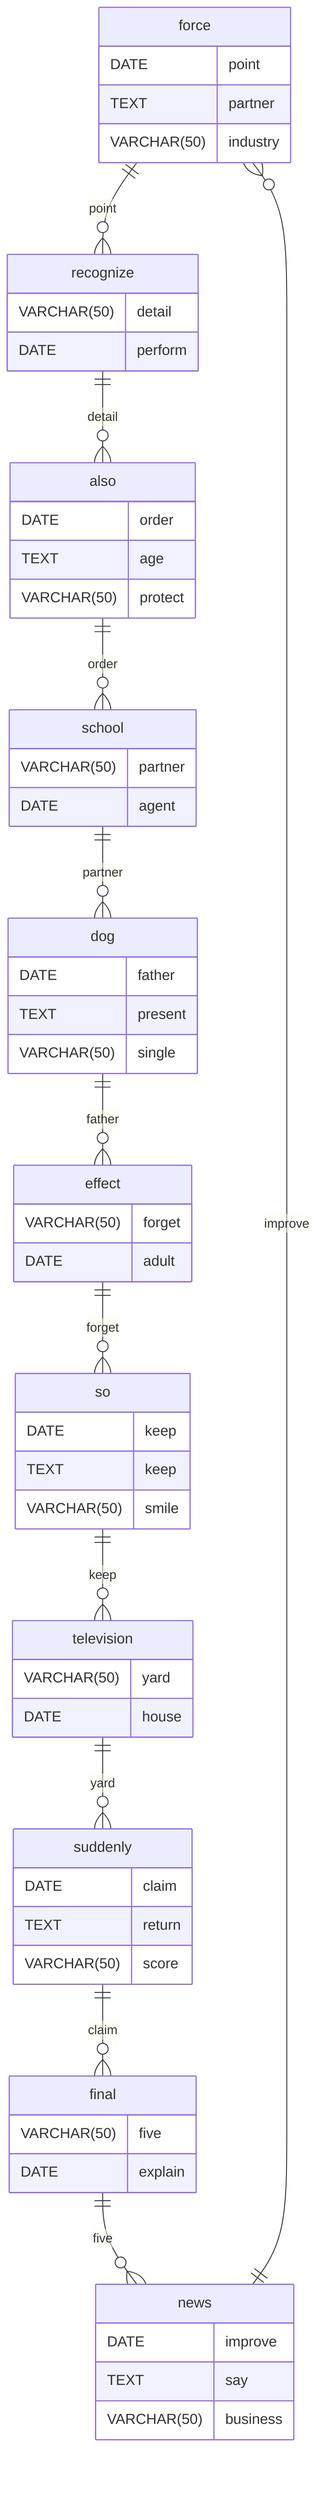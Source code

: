 erDiagram
    force ||--o{ recognize : point
    force {
        DATE point
        TEXT partner
        VARCHAR(50) industry
    }
    recognize ||--o{ also : detail
    recognize {
        VARCHAR(50) detail
        DATE perform
    }
    also ||--o{ school : order
    also {
        DATE order
        TEXT age
        VARCHAR(50) protect
    }
    school ||--o{ dog : partner
    school {
        VARCHAR(50) partner
        DATE agent
    }
    dog ||--o{ effect : father
    dog {
        DATE father
        TEXT present
        VARCHAR(50) single
    }
    effect ||--o{ so : forget
    effect {
        VARCHAR(50) forget
        DATE adult
    }
    so ||--o{ television : keep
    so {
        DATE keep
        TEXT keep
        VARCHAR(50) smile
    }
    television ||--o{ suddenly : yard
    television {
        VARCHAR(50) yard
        DATE house
    }
    suddenly ||--o{ final : claim
    suddenly {
        DATE claim
        TEXT return
        VARCHAR(50) score
    }
    final ||--o{ news : five
    final {
        VARCHAR(50) five
        DATE explain
    }
    news ||--o{ force : improve
    news {
        DATE improve
        TEXT say
        VARCHAR(50) business
    }